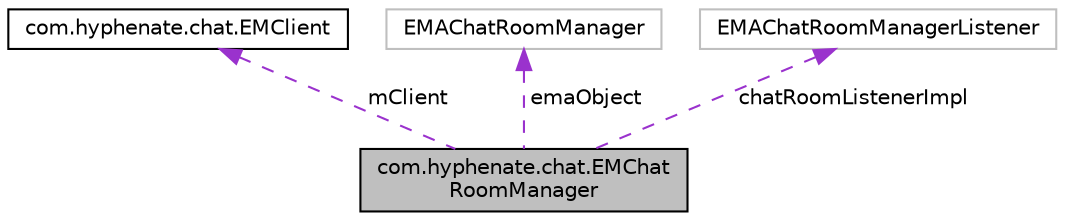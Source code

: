 digraph "com.hyphenate.chat.EMChatRoomManager"
{
  edge [fontname="Helvetica",fontsize="10",labelfontname="Helvetica",labelfontsize="10"];
  node [fontname="Helvetica",fontsize="10",shape=record];
  Node1 [label="com.hyphenate.chat.EMChat\lRoomManager",height=0.2,width=0.4,color="black", fillcolor="grey75", style="filled", fontcolor="black"];
  Node2 -> Node1 [dir="back",color="darkorchid3",fontsize="10",style="dashed",label=" mClient" ,fontname="Helvetica"];
  Node2 [label="com.hyphenate.chat.EMClient",height=0.2,width=0.4,color="black", fillcolor="white", style="filled",URL="$classcom_1_1hyphenate_1_1chat_1_1EMClient.html"];
  Node3 -> Node1 [dir="back",color="darkorchid3",fontsize="10",style="dashed",label=" emaObject" ,fontname="Helvetica"];
  Node3 [label="EMAChatRoomManager",height=0.2,width=0.4,color="grey75", fillcolor="white", style="filled"];
  Node4 -> Node1 [dir="back",color="darkorchid3",fontsize="10",style="dashed",label=" chatRoomListenerImpl" ,fontname="Helvetica"];
  Node4 [label="EMAChatRoomManagerListener",height=0.2,width=0.4,color="grey75", fillcolor="white", style="filled"];
}
